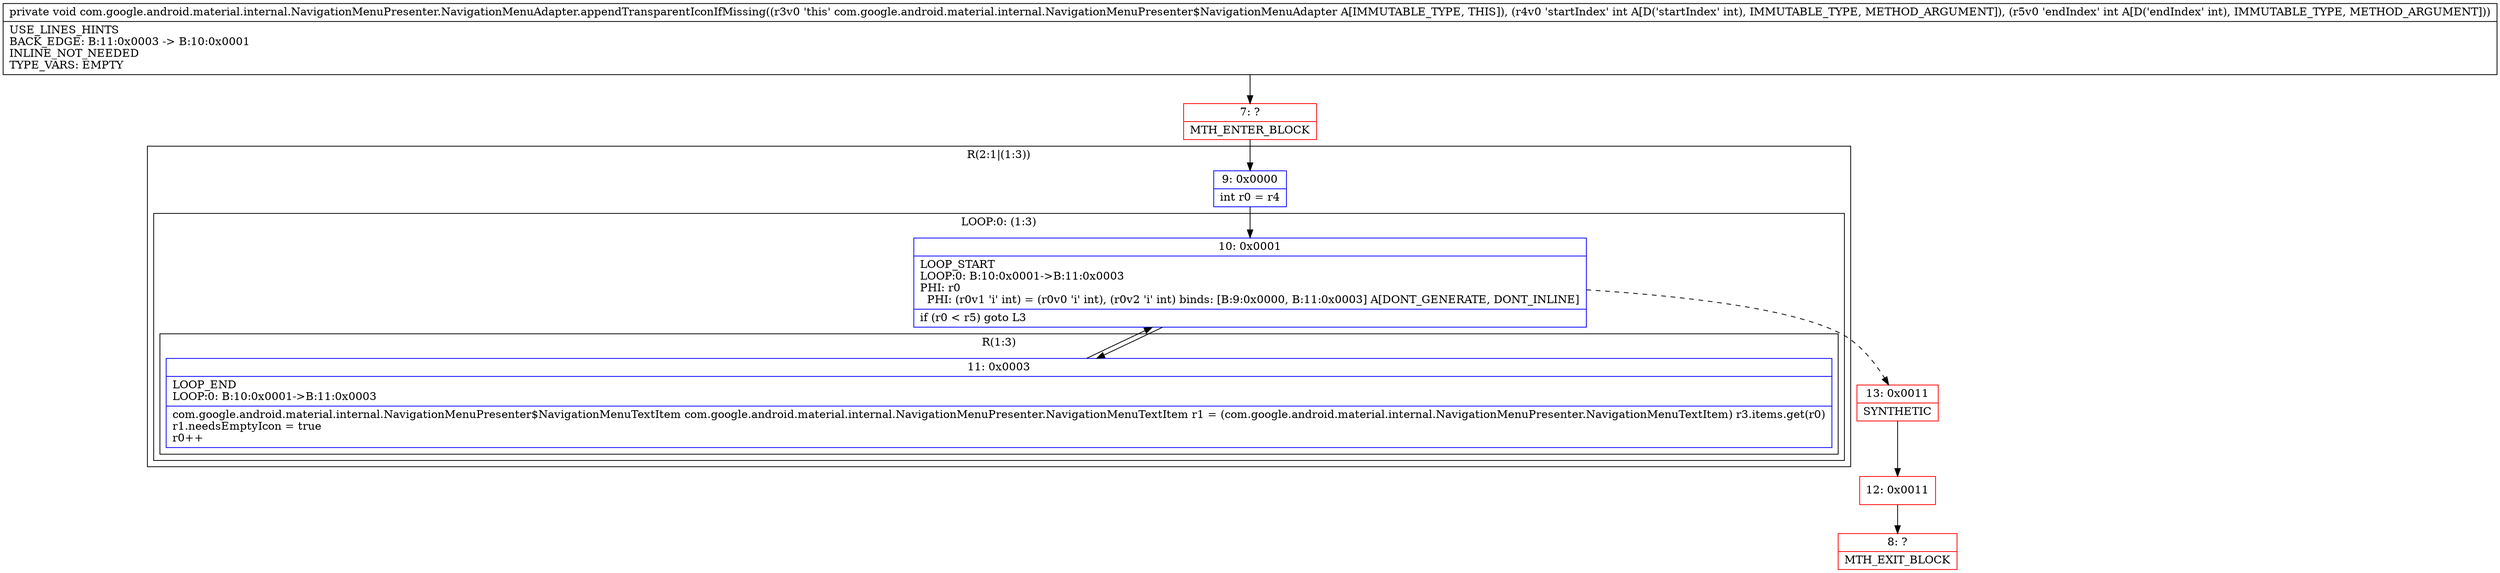 digraph "CFG forcom.google.android.material.internal.NavigationMenuPresenter.NavigationMenuAdapter.appendTransparentIconIfMissing(II)V" {
subgraph cluster_Region_1027747141 {
label = "R(2:1|(1:3))";
node [shape=record,color=blue];
Node_9 [shape=record,label="{9\:\ 0x0000|int r0 = r4\l}"];
subgraph cluster_LoopRegion_1747052333 {
label = "LOOP:0: (1:3)";
node [shape=record,color=blue];
Node_10 [shape=record,label="{10\:\ 0x0001|LOOP_START\lLOOP:0: B:10:0x0001\-\>B:11:0x0003\lPHI: r0 \l  PHI: (r0v1 'i' int) = (r0v0 'i' int), (r0v2 'i' int) binds: [B:9:0x0000, B:11:0x0003] A[DONT_GENERATE, DONT_INLINE]\l|if (r0 \< r5) goto L3\l}"];
subgraph cluster_Region_2115382384 {
label = "R(1:3)";
node [shape=record,color=blue];
Node_11 [shape=record,label="{11\:\ 0x0003|LOOP_END\lLOOP:0: B:10:0x0001\-\>B:11:0x0003\l|com.google.android.material.internal.NavigationMenuPresenter$NavigationMenuTextItem com.google.android.material.internal.NavigationMenuPresenter.NavigationMenuTextItem r1 = (com.google.android.material.internal.NavigationMenuPresenter.NavigationMenuTextItem) r3.items.get(r0)\lr1.needsEmptyIcon = true\lr0++\l}"];
}
}
}
Node_7 [shape=record,color=red,label="{7\:\ ?|MTH_ENTER_BLOCK\l}"];
Node_13 [shape=record,color=red,label="{13\:\ 0x0011|SYNTHETIC\l}"];
Node_12 [shape=record,color=red,label="{12\:\ 0x0011}"];
Node_8 [shape=record,color=red,label="{8\:\ ?|MTH_EXIT_BLOCK\l}"];
MethodNode[shape=record,label="{private void com.google.android.material.internal.NavigationMenuPresenter.NavigationMenuAdapter.appendTransparentIconIfMissing((r3v0 'this' com.google.android.material.internal.NavigationMenuPresenter$NavigationMenuAdapter A[IMMUTABLE_TYPE, THIS]), (r4v0 'startIndex' int A[D('startIndex' int), IMMUTABLE_TYPE, METHOD_ARGUMENT]), (r5v0 'endIndex' int A[D('endIndex' int), IMMUTABLE_TYPE, METHOD_ARGUMENT]))  | USE_LINES_HINTS\lBACK_EDGE: B:11:0x0003 \-\> B:10:0x0001\lINLINE_NOT_NEEDED\lTYPE_VARS: EMPTY\l}"];
MethodNode -> Node_7;Node_9 -> Node_10;
Node_10 -> Node_11;
Node_10 -> Node_13[style=dashed];
Node_11 -> Node_10;
Node_7 -> Node_9;
Node_13 -> Node_12;
Node_12 -> Node_8;
}

